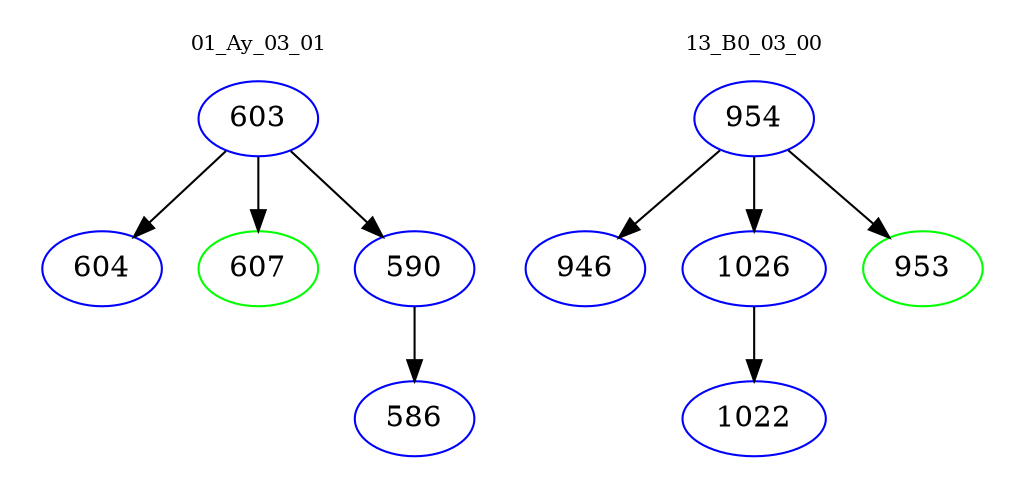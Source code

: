 digraph{
subgraph cluster_0 {
color = white
label = "01_Ay_03_01";
fontsize=10;
T0_603 [label="603", color="blue"]
T0_603 -> T0_604 [color="black"]
T0_604 [label="604", color="blue"]
T0_603 -> T0_607 [color="black"]
T0_607 [label="607", color="green"]
T0_603 -> T0_590 [color="black"]
T0_590 [label="590", color="blue"]
T0_590 -> T0_586 [color="black"]
T0_586 [label="586", color="blue"]
}
subgraph cluster_1 {
color = white
label = "13_B0_03_00";
fontsize=10;
T1_954 [label="954", color="blue"]
T1_954 -> T1_946 [color="black"]
T1_946 [label="946", color="blue"]
T1_954 -> T1_1026 [color="black"]
T1_1026 [label="1026", color="blue"]
T1_1026 -> T1_1022 [color="black"]
T1_1022 [label="1022", color="blue"]
T1_954 -> T1_953 [color="black"]
T1_953 [label="953", color="green"]
}
}
